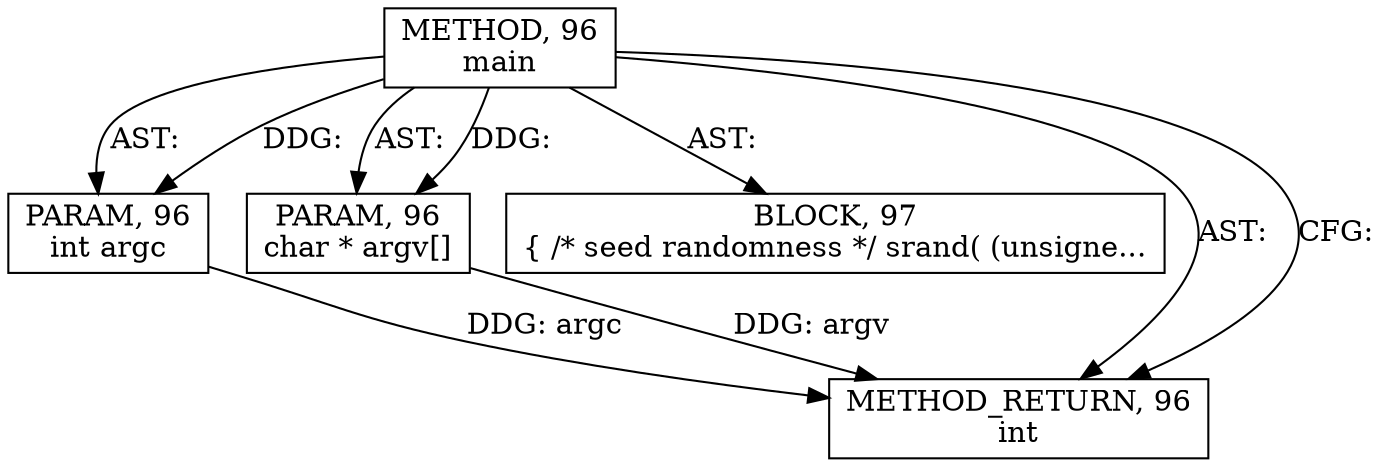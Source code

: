 digraph "main" {  
node [shape="rect"];  
"111669149699" [label = <METHOD, 96<BR/>main> ]
"115964116992" [label = <PARAM, 96<BR/>int argc> ]
"115964116993" [label = <PARAM, 96<BR/>char * argv[]> ]
"25769803786" [label = <BLOCK, 97<BR/>{ /* seed randomness */ srand( (unsigne...> ]
"128849018883" [label = <METHOD_RETURN, 96<BR/>int> ]
  "111669149699" -> "115964116992"  [ label = "AST: "] 
  "111669149699" -> "115964116993"  [ label = "AST: "] 
  "111669149699" -> "25769803786"  [ label = "AST: "] 
  "111669149699" -> "128849018883"  [ label = "AST: "] 
  "111669149699" -> "128849018883"  [ label = "CFG: "] 
  "115964116992" -> "128849018883"  [ label = "DDG: argc"] 
  "115964116993" -> "128849018883"  [ label = "DDG: argv"] 
  "111669149699" -> "115964116992"  [ label = "DDG: "] 
  "111669149699" -> "115964116993"  [ label = "DDG: "] 
}
